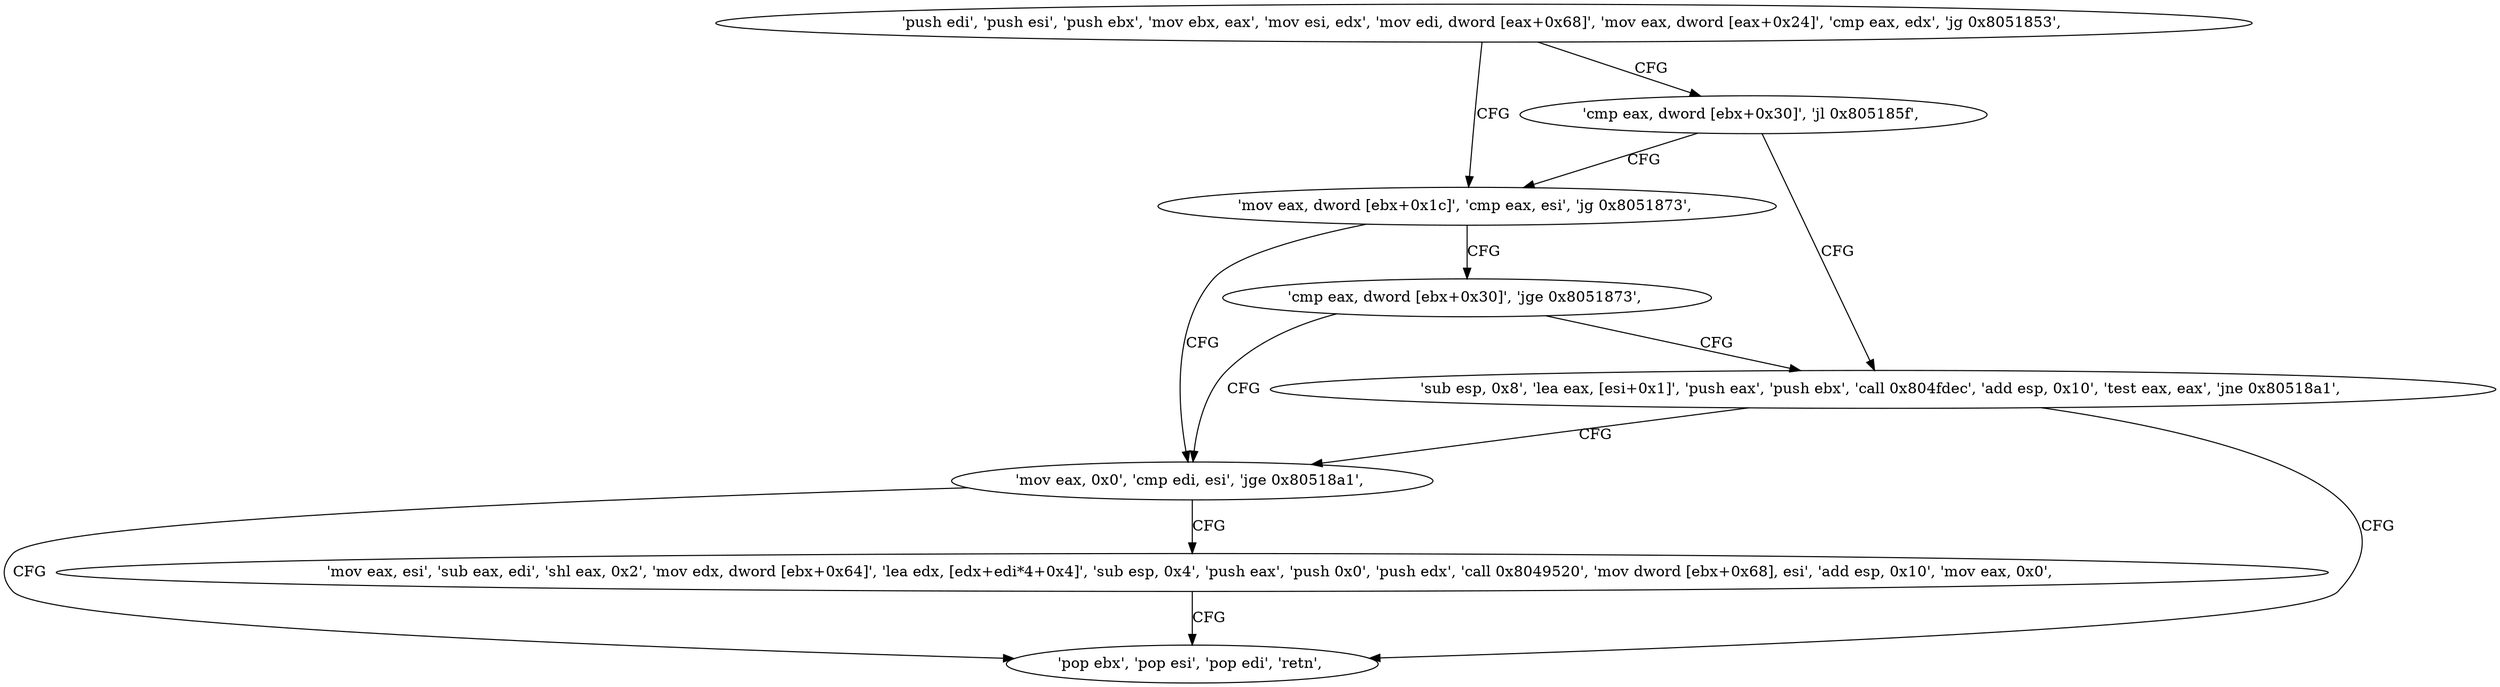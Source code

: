 digraph "func" {
"134551613" [label = "'push edi', 'push esi', 'push ebx', 'mov ebx, eax', 'mov esi, edx', 'mov edi, dword [eax+0x68]', 'mov eax, dword [eax+0x24]', 'cmp eax, edx', 'jg 0x8051853', " ]
"134551635" [label = "'mov eax, dword [ebx+0x1c]', 'cmp eax, esi', 'jg 0x8051873', " ]
"134551630" [label = "'cmp eax, dword [ebx+0x30]', 'jl 0x805185f', " ]
"134551667" [label = "'mov eax, 0x0', 'cmp edi, esi', 'jge 0x80518a1', " ]
"134551642" [label = "'cmp eax, dword [ebx+0x30]', 'jge 0x8051873', " ]
"134551647" [label = "'sub esp, 0x8', 'lea eax, [esi+0x1]', 'push eax', 'push ebx', 'call 0x804fdec', 'add esp, 0x10', 'test eax, eax', 'jne 0x80518a1', " ]
"134551713" [label = "'pop ebx', 'pop esi', 'pop edi', 'retn', " ]
"134551676" [label = "'mov eax, esi', 'sub eax, edi', 'shl eax, 0x2', 'mov edx, dword [ebx+0x64]', 'lea edx, [edx+edi*4+0x4]', 'sub esp, 0x4', 'push eax', 'push 0x0', 'push edx', 'call 0x8049520', 'mov dword [ebx+0x68], esi', 'add esp, 0x10', 'mov eax, 0x0', " ]
"134551613" -> "134551635" [ label = "CFG" ]
"134551613" -> "134551630" [ label = "CFG" ]
"134551635" -> "134551667" [ label = "CFG" ]
"134551635" -> "134551642" [ label = "CFG" ]
"134551630" -> "134551647" [ label = "CFG" ]
"134551630" -> "134551635" [ label = "CFG" ]
"134551667" -> "134551713" [ label = "CFG" ]
"134551667" -> "134551676" [ label = "CFG" ]
"134551642" -> "134551667" [ label = "CFG" ]
"134551642" -> "134551647" [ label = "CFG" ]
"134551647" -> "134551713" [ label = "CFG" ]
"134551647" -> "134551667" [ label = "CFG" ]
"134551676" -> "134551713" [ label = "CFG" ]
}

